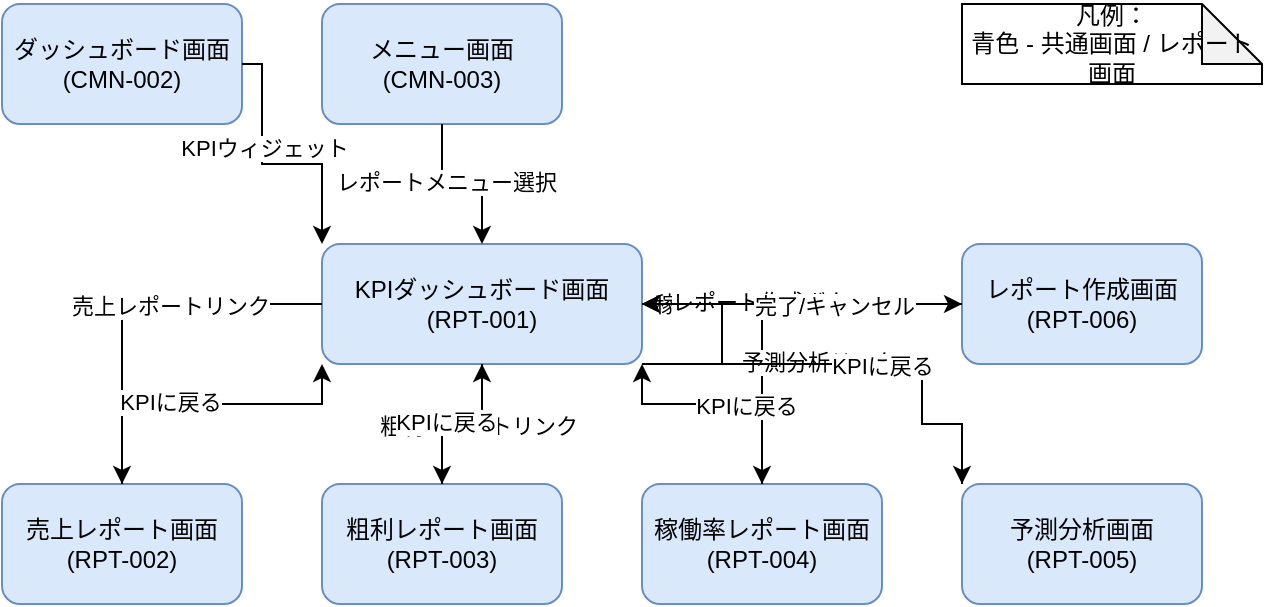 <mxfile version="22.0.0" type="device">
  <diagram id="reporting" name="レポーティング画面遷移図">
    <mxGraphModel dx="1422" dy="798" grid="1" gridSize="10" guides="1" tooltips="1" connect="1" arrows="1" fold="1" page="1" pageScale="1" pageWidth="1169" pageHeight="827" math="0" shadow="0">
      <root>
        <mxCell id="0" />
        <mxCell id="1" parent="0" />
        
        <!-- 共通画面 -->
        <mxCell id="CMN002" value="ダッシュボード画面&#xa;(CMN-002)" style="rounded=1;whiteSpace=wrap;html=1;fillColor=#dae8fc;strokeColor=#6c8ebf;" vertex="1" parent="1">
          <mxGeometry x="120" y="40" width="120" height="60" as="geometry" />
        </mxCell>
        <mxCell id="CMN003" value="メニュー画面&#xa;(CMN-003)" style="rounded=1;whiteSpace=wrap;html=1;fillColor=#dae8fc;strokeColor=#6c8ebf;" vertex="1" parent="1">
          <mxGeometry x="280" y="40" width="120" height="60" as="geometry" />
        </mxCell>
        
        <!-- レポーティング画面群 -->
        <mxCell id="RPT001" value="KPIダッシュボード画面&#xa;(RPT-001)" style="rounded=1;whiteSpace=wrap;html=1;fillColor=#dae8fc;strokeColor=#6c8ebf;" vertex="1" parent="1">
          <mxGeometry x="280" y="160" width="160" height="60" as="geometry" />
        </mxCell>
        <mxCell id="RPT002" value="売上レポート画面&#xa;(RPT-002)" style="rounded=1;whiteSpace=wrap;html=1;fillColor=#dae8fc;strokeColor=#6c8ebf;" vertex="1" parent="1">
          <mxGeometry x="120" y="280" width="120" height="60" as="geometry" />
        </mxCell>
        <mxCell id="RPT003" value="粗利レポート画面&#xa;(RPT-003)" style="rounded=1;whiteSpace=wrap;html=1;fillColor=#dae8fc;strokeColor=#6c8ebf;" vertex="1" parent="1">
          <mxGeometry x="280" y="280" width="120" height="60" as="geometry" />
        </mxCell>
        <mxCell id="RPT004" value="稼働率レポート画面&#xa;(RPT-004)" style="rounded=1;whiteSpace=wrap;html=1;fillColor=#dae8fc;strokeColor=#6c8ebf;" vertex="1" parent="1">
          <mxGeometry x="440" y="280" width="120" height="60" as="geometry" />
        </mxCell>
        <mxCell id="RPT005" value="予測分析画面&#xa;(RPT-005)" style="rounded=1;whiteSpace=wrap;html=1;fillColor=#dae8fc;strokeColor=#6c8ebf;" vertex="1" parent="1">
          <mxGeometry x="600" y="280" width="120" height="60" as="geometry" />
        </mxCell>
        <mxCell id="RPT006" value="レポート作成画面&#xa;(RPT-006)" style="rounded=1;whiteSpace=wrap;html=1;fillColor=#dae8fc;strokeColor=#6c8ebf;" vertex="1" parent="1">
          <mxGeometry x="600" y="160" width="120" height="60" as="geometry" />
        </mxCell>
        
        <!-- 画面遷移 -->
        <mxCell id="CMN003-RPT001" style="edgeStyle=orthogonalEdgeStyle;rounded=0;orthogonalLoop=1;jettySize=auto;html=1;exitX=0.5;exitY=1;exitDx=0;exitDy=0;entryX=0.5;entryY=0;entryDx=0;entryDy=0;" edge="1" parent="1" source="CMN003" target="RPT001">
          <mxGeometry relative="1" as="geometry" />
        </mxCell>
        <mxCell id="CMN003-RPT001-label" value="レポートメニュー選択" style="edgeLabel;html=1;align=center;verticalAlign=middle;resizable=0;points=[];" vertex="1" connectable="0" parent="CMN003-RPT001">
          <mxGeometry x="-0.2" y="1" relative="1" as="geometry">
            <mxPoint as="offset" />
          </mxGeometry>
        </mxCell>
        
        <mxCell id="CMN002-RPT001" style="edgeStyle=orthogonalEdgeStyle;rounded=0;orthogonalLoop=1;jettySize=auto;html=1;exitX=1;exitY=0.5;exitDx=0;exitDy=0;entryX=0;entryY=0;entryDx=0;entryDy=0;" edge="1" parent="1" source="CMN002" target="RPT001">
          <mxGeometry relative="1" as="geometry">
            <Array as="points">
              <mxPoint x="250" y="70" />
              <mxPoint x="250" y="120" />
              <mxPoint x="280" y="120" />
            </Array>
          </mxGeometry>
        </mxCell>
        <mxCell id="CMN002-RPT001-label" value="KPIウィジェット" style="edgeLabel;html=1;align=center;verticalAlign=middle;resizable=0;points=[];" vertex="1" connectable="0" parent="CMN002-RPT001">
          <mxGeometry x="-0.2" y="1" relative="1" as="geometry">
            <mxPoint as="offset" />
          </mxGeometry>
        </mxCell>
        
        <mxCell id="RPT001-RPT002" style="edgeStyle=orthogonalEdgeStyle;rounded=0;orthogonalLoop=1;jettySize=auto;html=1;exitX=0;exitY=0.5;exitDx=0;exitDy=0;entryX=0.5;entryY=0;entryDx=0;entryDy=0;" edge="1" parent="1" source="RPT001" target="RPT002">
          <mxGeometry relative="1" as="geometry">
            <Array as="points">
              <mxPoint x="180" y="190" />
            </Array>
          </mxGeometry>
        </mxCell>
        <mxCell id="RPT001-RPT002-label" value="売上レポートリンク" style="edgeLabel;html=1;align=center;verticalAlign=middle;resizable=0;points=[];" vertex="1" connectable="0" parent="RPT001-RPT002">
          <mxGeometry x="-0.2" y="1" relative="1" as="geometry">
            <mxPoint as="offset" />
          </mxGeometry>
        </mxCell>
        
        <mxCell id="RPT001-RPT003" style="edgeStyle=orthogonalEdgeStyle;rounded=0;orthogonalLoop=1;jettySize=auto;html=1;exitX=0.5;exitY=1;exitDx=0;exitDy=0;entryX=0.5;entryY=0;entryDx=0;entryDy=0;" edge="1" parent="1" source="RPT001" target="RPT003">
          <mxGeometry relative="1" as="geometry" />
        </mxCell>
        <mxCell id="RPT001-RPT003-label" value="粗利レポートリンク" style="edgeLabel;html=1;align=center;verticalAlign=middle;resizable=0;points=[];" vertex="1" connectable="0" parent="RPT001-RPT003">
          <mxGeometry x="-0.2" y="1" relative="1" as="geometry">
            <mxPoint as="offset" />
          </mxGeometry>
        </mxCell>
        
        <mxCell id="RPT001-RPT004" style="edgeStyle=orthogonalEdgeStyle;rounded=0;orthogonalLoop=1;jettySize=auto;html=1;exitX=1;exitY=0.5;exitDx=0;exitDy=0;entryX=0.5;entryY=0;entryDx=0;entryDy=0;" edge="1" parent="1" source="RPT001" target="RPT004">
          <mxGeometry relative="1" as="geometry">
            <Array as="points">
              <mxPoint x="500" y="190" />
            </Array>
          </mxGeometry>
        </mxCell>
        <mxCell id="RPT001-RPT004-label" value="稼働率レポートリンク" style="edgeLabel;html=1;align=center;verticalAlign=middle;resizable=0;points=[];" vertex="1" connectable="0" parent="RPT001-RPT004">
          <mxGeometry x="-0.2" y="1" relative="1" as="geometry">
            <mxPoint as="offset" />
          </mxGeometry>
        </mxCell>
        
        <mxCell id="RPT001-RPT005" style="edgeStyle=orthogonalEdgeStyle;rounded=0;orthogonalLoop=1;jettySize=auto;html=1;exitX=1;exitY=1;exitDx=0;exitDy=0;entryX=0;entryY=0;entryDx=0;entryDy=0;" edge="1" parent="1" source="RPT001" target="RPT005">
          <mxGeometry relative="1" as="geometry">
            <Array as="points">
              <mxPoint x="440" y="220" />
              <mxPoint x="580" y="220" />
              <mxPoint x="580" y="250" />
              <mxPoint x="600" y="250" />
            </Array>
          </mxGeometry>
        </mxCell>
        <mxCell id="RPT001-RPT005-label" value="予測分析リンク" style="edgeLabel;html=1;align=center;verticalAlign=middle;resizable=0;points=[];" vertex="1" connectable="0" parent="RPT001-RPT005">
          <mxGeometry x="-0.2" y="1" relative="1" as="geometry">
            <mxPoint as="offset" />
          </mxGeometry>
        </mxCell>
        
        <mxCell id="RPT001-RPT006" style="edgeStyle=orthogonalEdgeStyle;rounded=0;orthogonalLoop=1;jettySize=auto;html=1;exitX=1;exitY=0.5;exitDx=0;exitDy=0;entryX=0;entryY=0.5;entryDx=0;entryDy=0;" edge="1" parent="1" source="RPT001" target="RPT006">
          <mxGeometry relative="1" as="geometry" />
        </mxCell>
        <mxCell id="RPT001-RPT006-label" value="レポート作成ボタン" style="edgeLabel;html=1;align=center;verticalAlign=middle;resizable=0;points=[];" vertex="1" connectable="0" parent="RPT001-RPT006">
          <mxGeometry x="-0.2" y="1" relative="1" as="geometry">
            <mxPoint as="offset" />
          </mxGeometry>
        </mxCell>
        
        <mxCell id="RPT002-RPT001" style="edgeStyle=orthogonalEdgeStyle;rounded=0;orthogonalLoop=1;jettySize=auto;html=1;exitX=0.5;exitY=0;exitDx=0;exitDy=0;entryX=0;entryY=1;entryDx=0;entryDy=0;" edge="1" parent="1" source="RPT002" target="RPT001">
          <mxGeometry relative="1" as="geometry">
            <Array as="points">
              <mxPoint x="180" y="240" />
              <mxPoint x="280" y="240" />
            </Array>
          </mxGeometry>
        </mxCell>
        <mxCell id="RPT002-RPT001-label" value="KPIに戻る" style="edgeLabel;html=1;align=center;verticalAlign=middle;resizable=0;points=[];" vertex="1" connectable="0" parent="RPT002-RPT001">
          <mxGeometry x="-0.2" y="1" relative="1" as="geometry">
            <mxPoint as="offset" />
          </mxGeometry>
        </mxCell>
        
        <mxCell id="RPT003-RPT001" style="edgeStyle=orthogonalEdgeStyle;rounded=0;orthogonalLoop=1;jettySize=auto;html=1;exitX=0.5;exitY=0;exitDx=0;exitDy=0;entryX=0.5;entryY=1;entryDx=0;entryDy=0;" edge="1" parent="1" source="RPT003" target="RPT001">
          <mxGeometry relative="1" as="geometry" />
        </mxCell>
        <mxCell id="RPT003-RPT001-label" value="KPIに戻る" style="edgeLabel;html=1;align=center;verticalAlign=middle;resizable=0;points=[];" vertex="1" connectable="0" parent="RPT003-RPT001">
          <mxGeometry x="-0.2" y="1" relative="1" as="geometry">
            <mxPoint as="offset" />
          </mxGeometry>
        </mxCell>
        
        <mxCell id="RPT004-RPT001" style="edgeStyle=orthogonalEdgeStyle;rounded=0;orthogonalLoop=1;jettySize=auto;html=1;exitX=0.5;exitY=0;exitDx=0;exitDy=0;entryX=1;entryY=1;entryDx=0;entryDy=0;" edge="1" parent="1" source="RPT004" target="RPT001">
          <mxGeometry relative="1" as="geometry">
            <Array as="points">
              <mxPoint x="500" y="240" />
              <mxPoint x="440" y="240" />
            </Array>
          </mxGeometry>
        </mxCell>
        <mxCell id="RPT004-RPT001-label" value="KPIに戻る" style="edgeLabel;html=1;align=center;verticalAlign=middle;resizable=0;points=[];" vertex="1" connectable="0" parent="RPT004-RPT001">
          <mxGeometry x="-0.2" y="1" relative="1" as="geometry">
            <mxPoint as="offset" />
          </mxGeometry>
        </mxCell>
        
        <mxCell id="RPT005-RPT001" style="edgeStyle=orthogonalEdgeStyle;rounded=0;orthogonalLoop=1;jettySize=auto;html=1;exitX=0;exitY=0;exitDx=0;exitDy=0;entryX=1;entryY=0.5;entryDx=0;entryDy=0;" edge="1" parent="1" source="RPT005" target="RPT001">
          <mxGeometry relative="1" as="geometry">
            <Array as="points">
              <mxPoint x="600" y="250" />
              <mxPoint x="580" y="250" />
              <mxPoint x="580" y="220" />
              <mxPoint x="480" y="220" />
              <mxPoint x="480" y="190" />
            </Array>
          </mxGeometry>
        </mxCell>
        <mxCell id="RPT005-RPT001-label" value="KPIに戻る" style="edgeLabel;html=1;align=center;verticalAlign=middle;resizable=0;points=[];" vertex="1" connectable="0" parent="RPT005-RPT001">
          <mxGeometry x="-0.2" y="1" relative="1" as="geometry">
            <mxPoint as="offset" />
          </mxGeometry>
        </mxCell>
        
        <mxCell id="RPT006-RPT001" style="edgeStyle=orthogonalEdgeStyle;rounded=0;orthogonalLoop=1;jettySize=auto;html=1;exitX=0;exitY=0.5;exitDx=0;exitDy=0;entryX=1;entryY=0.5;entryDx=0;entryDy=0;" edge="1" parent="1" source="RPT006" target="RPT001">
          <mxGeometry relative="1" as="geometry" />
        </mxCell>
        <mxCell id="RPT006-RPT001-label" value="完了/キャンセル" style="edgeLabel;html=1;align=center;verticalAlign=middle;resizable=0;points=[];" vertex="1" connectable="0" parent="RPT006-RPT001">
          <mxGeometry x="-0.2" y="1" relative="1" as="geometry">
            <mxPoint as="offset" />
          </mxGeometry>
        </mxCell>
        
        <!-- 説明 -->
        <mxCell id="legend" value="凡例：&#xa;青色 - 共通画面 / レポート画面" style="shape=note;whiteSpace=wrap;html=1;backgroundOutline=1;darkOpacity=0.05;" vertex="1" parent="1">
          <mxGeometry x="600" y="40" width="150" height="40" as="geometry" />
        </mxCell>
      </root>
    </mxGraphModel>
  </diagram>
</mxfile>